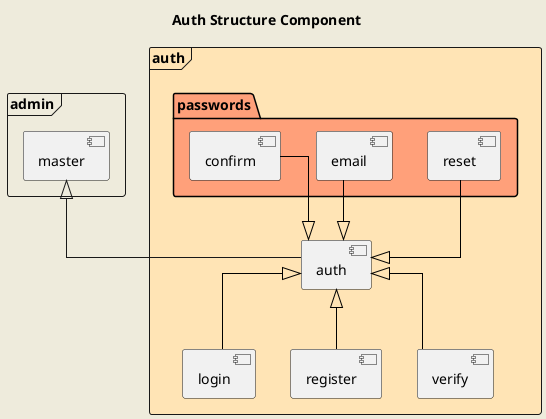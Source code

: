 @startuml
skinparam backgroundColor #EEEBDC
skinparam linetype ortho

title <b>Auth Structure Component

frame "admin" {
    [master] as adminMaster
}

frame "auth" #moccasin {

    package "passwords" #lightsalmon {

            [confirm]
            [email]
            [reset]

    }
    [auth] as authAuth
    [login]
    [register]
    [verify]
}
authAuth <|-[#black]up- confirm
authAuth <|-[#black]up- email
authAuth <|-[#black]up- reset
authAuth <|-[#black]- login
authAuth <|-[#black]- register
authAuth <|-[#black]- verify

authAuth -up-|> adminMaster

@enduml
